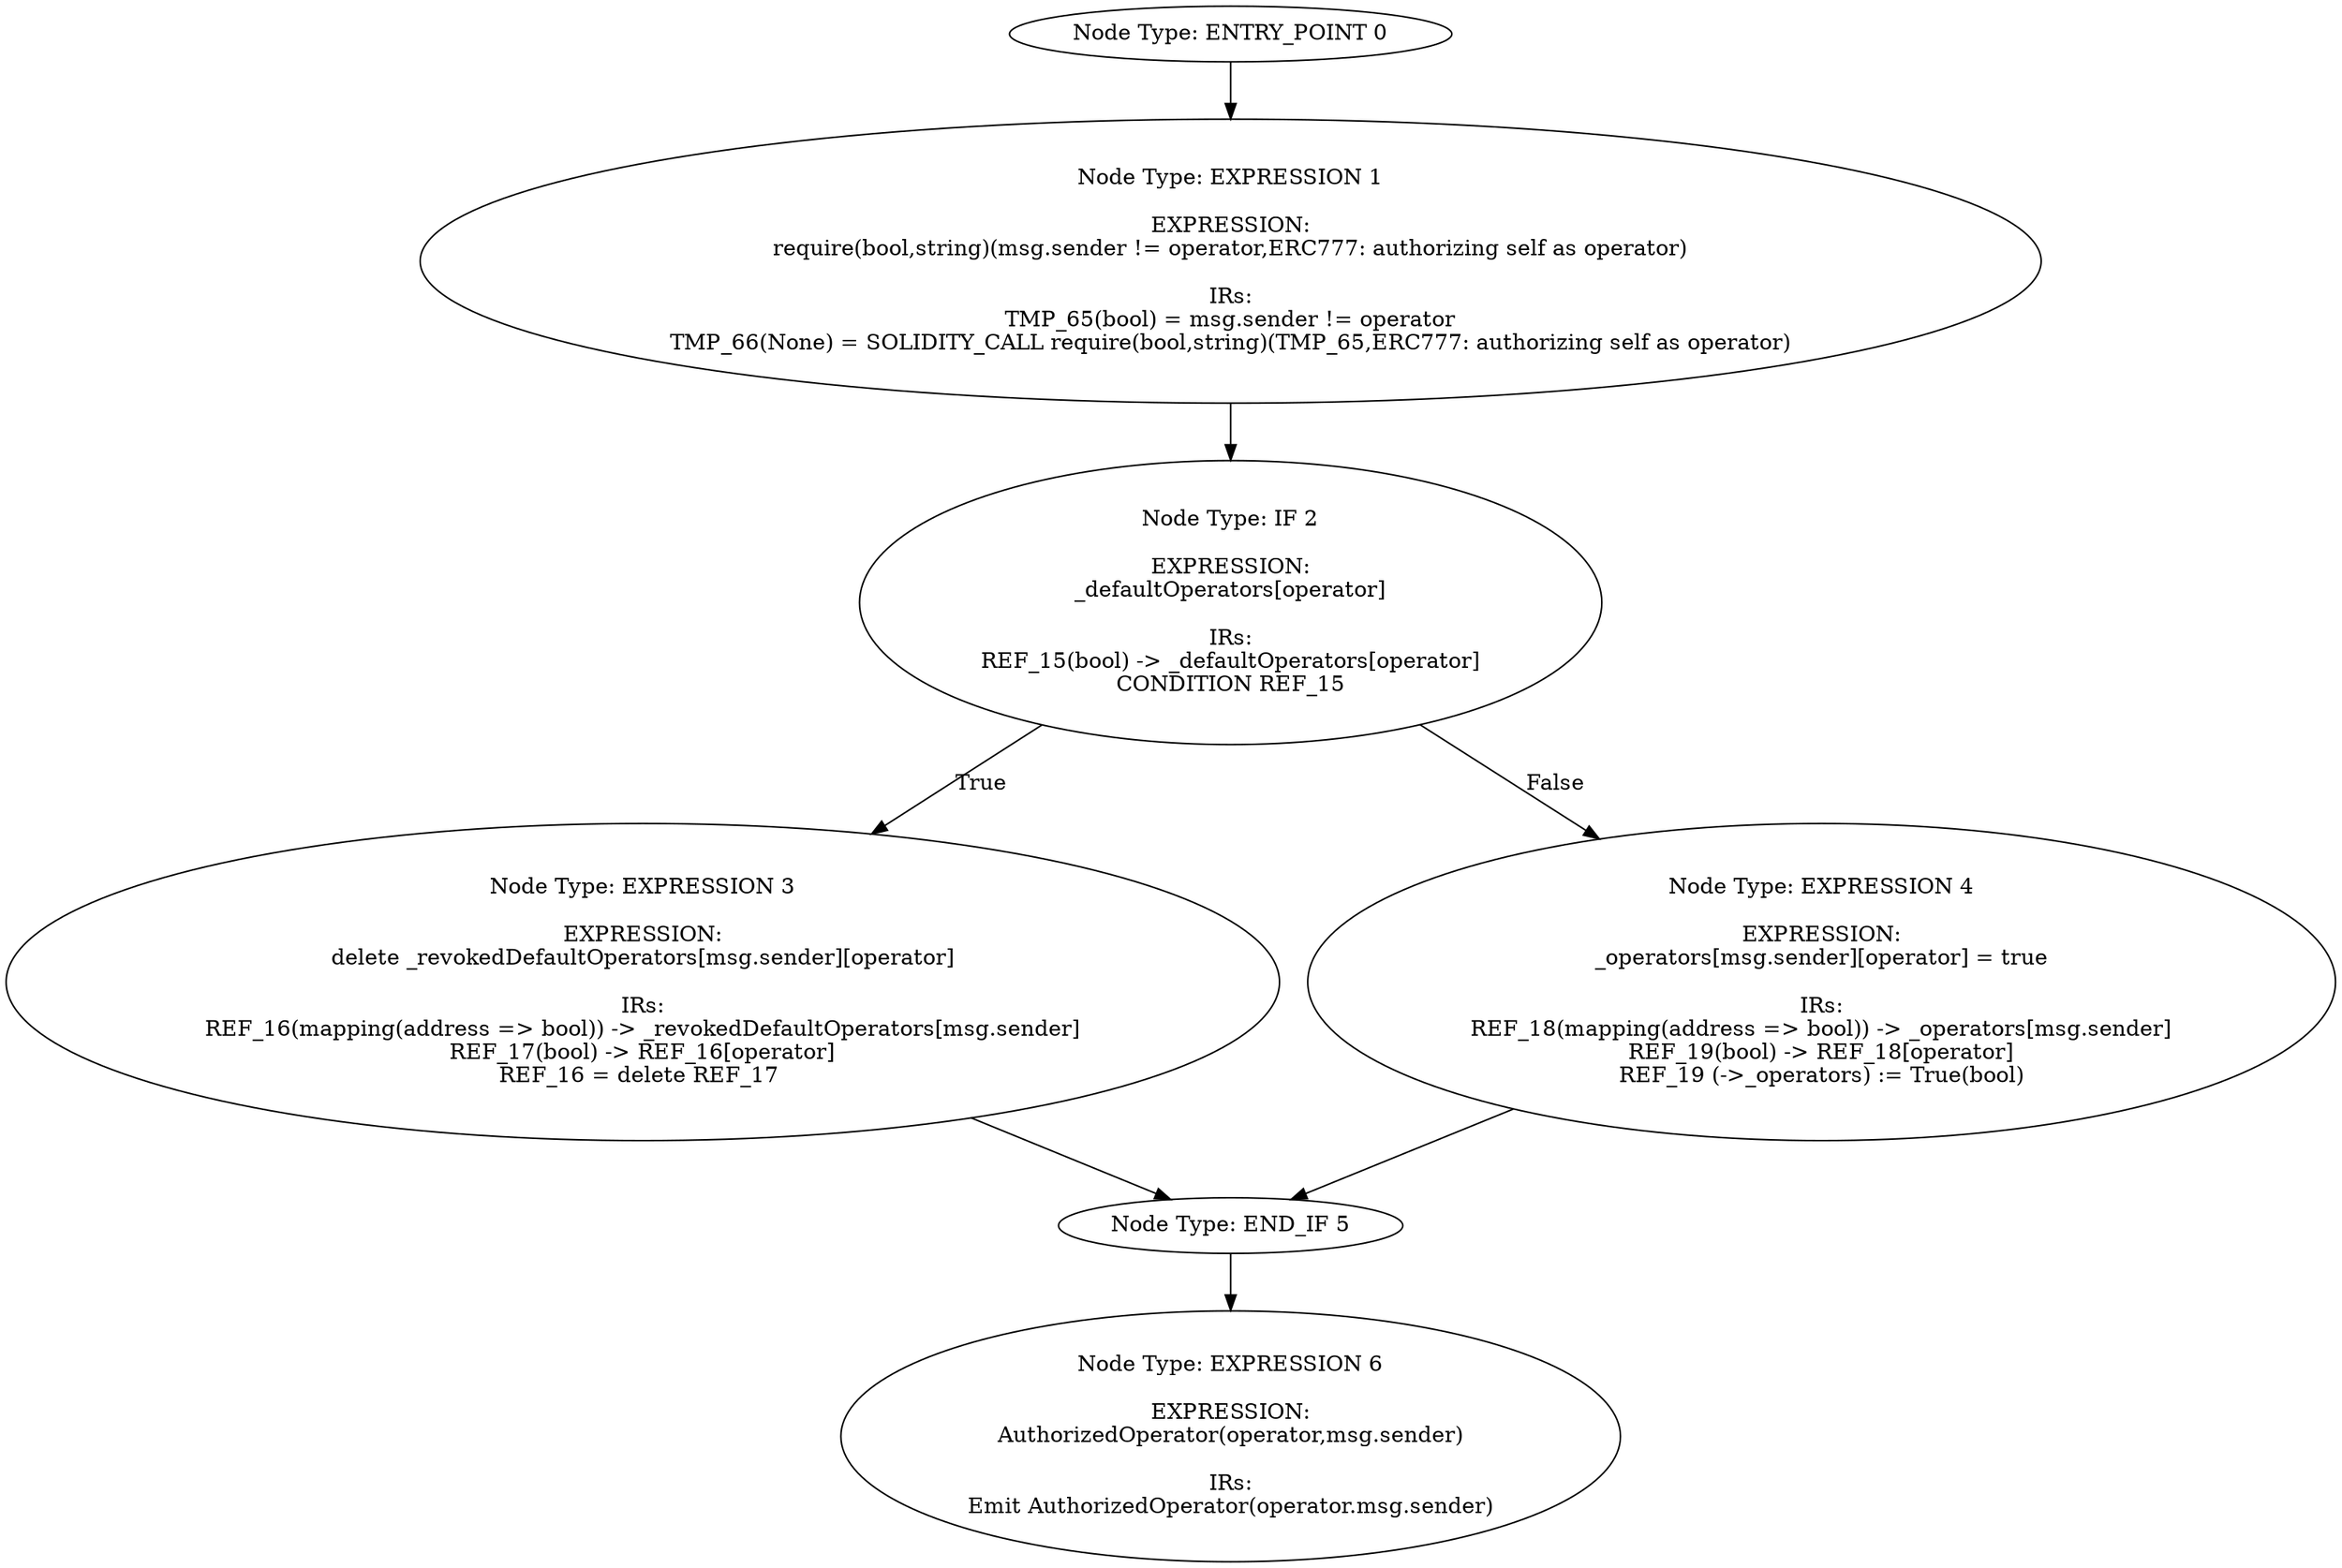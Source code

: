 digraph{
0[label="Node Type: ENTRY_POINT 0
"];
0->1;
1[label="Node Type: EXPRESSION 1

EXPRESSION:
require(bool,string)(msg.sender != operator,ERC777: authorizing self as operator)

IRs:
TMP_65(bool) = msg.sender != operator
TMP_66(None) = SOLIDITY_CALL require(bool,string)(TMP_65,ERC777: authorizing self as operator)"];
1->2;
2[label="Node Type: IF 2

EXPRESSION:
_defaultOperators[operator]

IRs:
REF_15(bool) -> _defaultOperators[operator]
CONDITION REF_15"];
2->3[label="True"];
2->4[label="False"];
3[label="Node Type: EXPRESSION 3

EXPRESSION:
delete _revokedDefaultOperators[msg.sender][operator]

IRs:
REF_16(mapping(address => bool)) -> _revokedDefaultOperators[msg.sender]
REF_17(bool) -> REF_16[operator]
REF_16 = delete REF_17 "];
3->5;
4[label="Node Type: EXPRESSION 4

EXPRESSION:
_operators[msg.sender][operator] = true

IRs:
REF_18(mapping(address => bool)) -> _operators[msg.sender]
REF_19(bool) -> REF_18[operator]
REF_19 (->_operators) := True(bool)"];
4->5;
5[label="Node Type: END_IF 5
"];
5->6;
6[label="Node Type: EXPRESSION 6

EXPRESSION:
AuthorizedOperator(operator,msg.sender)

IRs:
Emit AuthorizedOperator(operator.msg.sender)"];
}
